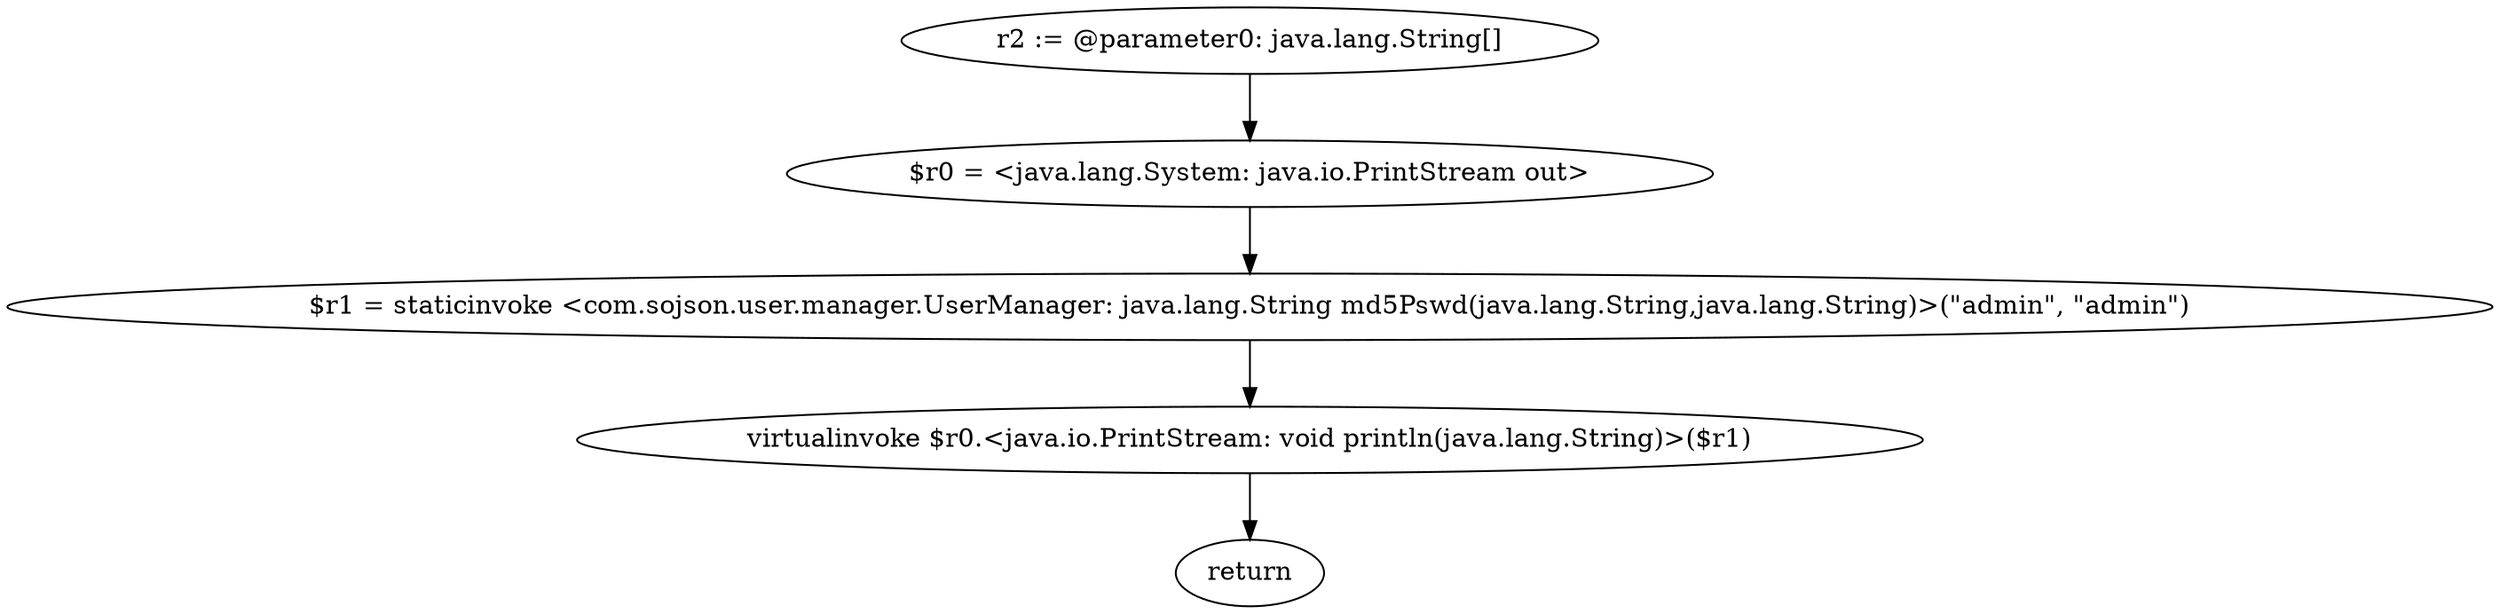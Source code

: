 digraph "unitGraph" {
    "r2 := @parameter0: java.lang.String[]"
    "$r0 = <java.lang.System: java.io.PrintStream out>"
    "$r1 = staticinvoke <com.sojson.user.manager.UserManager: java.lang.String md5Pswd(java.lang.String,java.lang.String)>(\"admin\", \"admin\")"
    "virtualinvoke $r0.<java.io.PrintStream: void println(java.lang.String)>($r1)"
    "return"
    "r2 := @parameter0: java.lang.String[]"->"$r0 = <java.lang.System: java.io.PrintStream out>";
    "$r0 = <java.lang.System: java.io.PrintStream out>"->"$r1 = staticinvoke <com.sojson.user.manager.UserManager: java.lang.String md5Pswd(java.lang.String,java.lang.String)>(\"admin\", \"admin\")";
    "$r1 = staticinvoke <com.sojson.user.manager.UserManager: java.lang.String md5Pswd(java.lang.String,java.lang.String)>(\"admin\", \"admin\")"->"virtualinvoke $r0.<java.io.PrintStream: void println(java.lang.String)>($r1)";
    "virtualinvoke $r0.<java.io.PrintStream: void println(java.lang.String)>($r1)"->"return";
}
